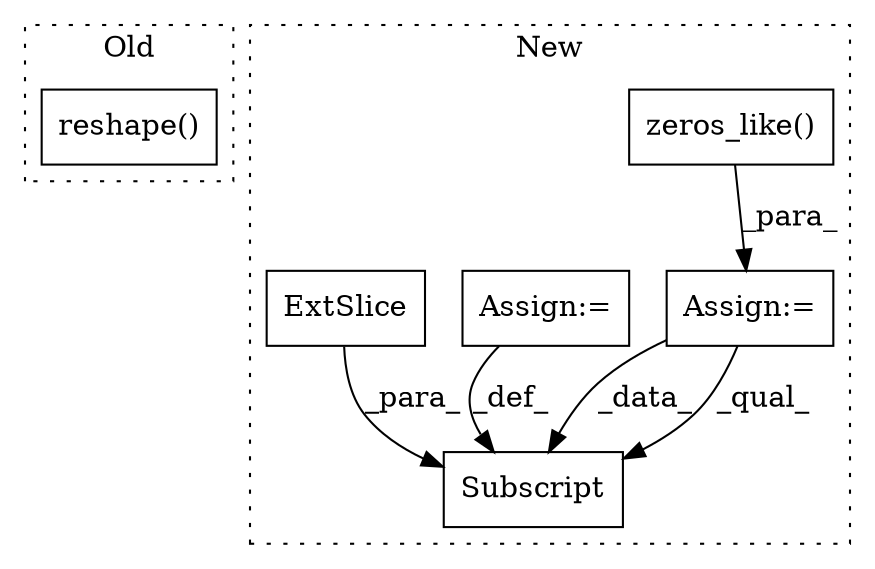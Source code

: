 digraph G {
subgraph cluster0 {
1 [label="reshape()" a="75" s="6358,6373" l="10,1" shape="box"];
label = "Old";
style="dotted";
}
subgraph cluster1 {
2 [label="zeros_like()" a="75" s="6300,6318" l="17,19" shape="box"];
3 [label="Subscript" a="63" s="6456,0" l="20,0" shape="box"];
4 [label="Assign:=" a="68" s="6476" l="3" shape="box"];
5 [label="Assign:=" a="68" s="6297" l="3" shape="box"];
6 [label="ExtSlice" a="85" s="6456" l="4" shape="box"];
label = "New";
style="dotted";
}
2 -> 5 [label="_para_"];
4 -> 3 [label="_def_"];
5 -> 3 [label="_data_"];
5 -> 3 [label="_qual_"];
6 -> 3 [label="_para_"];
}
